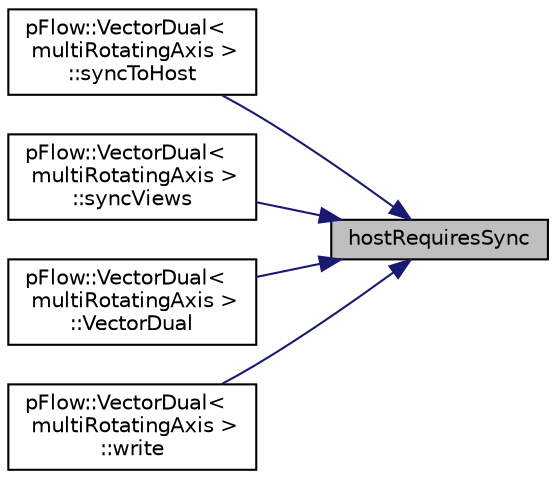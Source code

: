 digraph "hostRequiresSync"
{
 // LATEX_PDF_SIZE
  edge [fontname="Helvetica",fontsize="10",labelfontname="Helvetica",labelfontsize="10"];
  node [fontname="Helvetica",fontsize="10",shape=record];
  rankdir="RL";
  Node1 [label="hostRequiresSync",height=0.2,width=0.4,color="black", fillcolor="grey75", style="filled", fontcolor="black",tooltip=" "];
  Node1 -> Node2 [dir="back",color="midnightblue",fontsize="10",style="solid",fontname="Helvetica"];
  Node2 [label="pFlow::VectorDual\<\l multiRotatingAxis \>\l::syncToHost",height=0.2,width=0.4,color="black", fillcolor="white", style="filled",URL="$classpFlow_1_1VectorDual.html#a18632f5b1f36de23073d2e1209fae34a",tooltip=" "];
  Node1 -> Node3 [dir="back",color="midnightblue",fontsize="10",style="solid",fontname="Helvetica"];
  Node3 [label="pFlow::VectorDual\<\l multiRotatingAxis \>\l::syncViews",height=0.2,width=0.4,color="black", fillcolor="white", style="filled",URL="$classpFlow_1_1VectorDual.html#ac892320cd9efccbc7cc40e4a9ce5837c",tooltip=" "];
  Node1 -> Node4 [dir="back",color="midnightblue",fontsize="10",style="solid",fontname="Helvetica"];
  Node4 [label="pFlow::VectorDual\<\l multiRotatingAxis \>\l::VectorDual",height=0.2,width=0.4,color="black", fillcolor="white", style="filled",URL="$classpFlow_1_1VectorDual.html#ab7f0830b2be8e43e447b0030b53fbfbf",tooltip=" "];
  Node1 -> Node5 [dir="back",color="midnightblue",fontsize="10",style="solid",fontname="Helvetica"];
  Node5 [label="pFlow::VectorDual\<\l multiRotatingAxis \>\l::write",height=0.2,width=0.4,color="black", fillcolor="white", style="filled",URL="$classpFlow_1_1VectorDual.html#aa7d820a4dd0777a9a82aee242b83a167",tooltip=" "];
}
